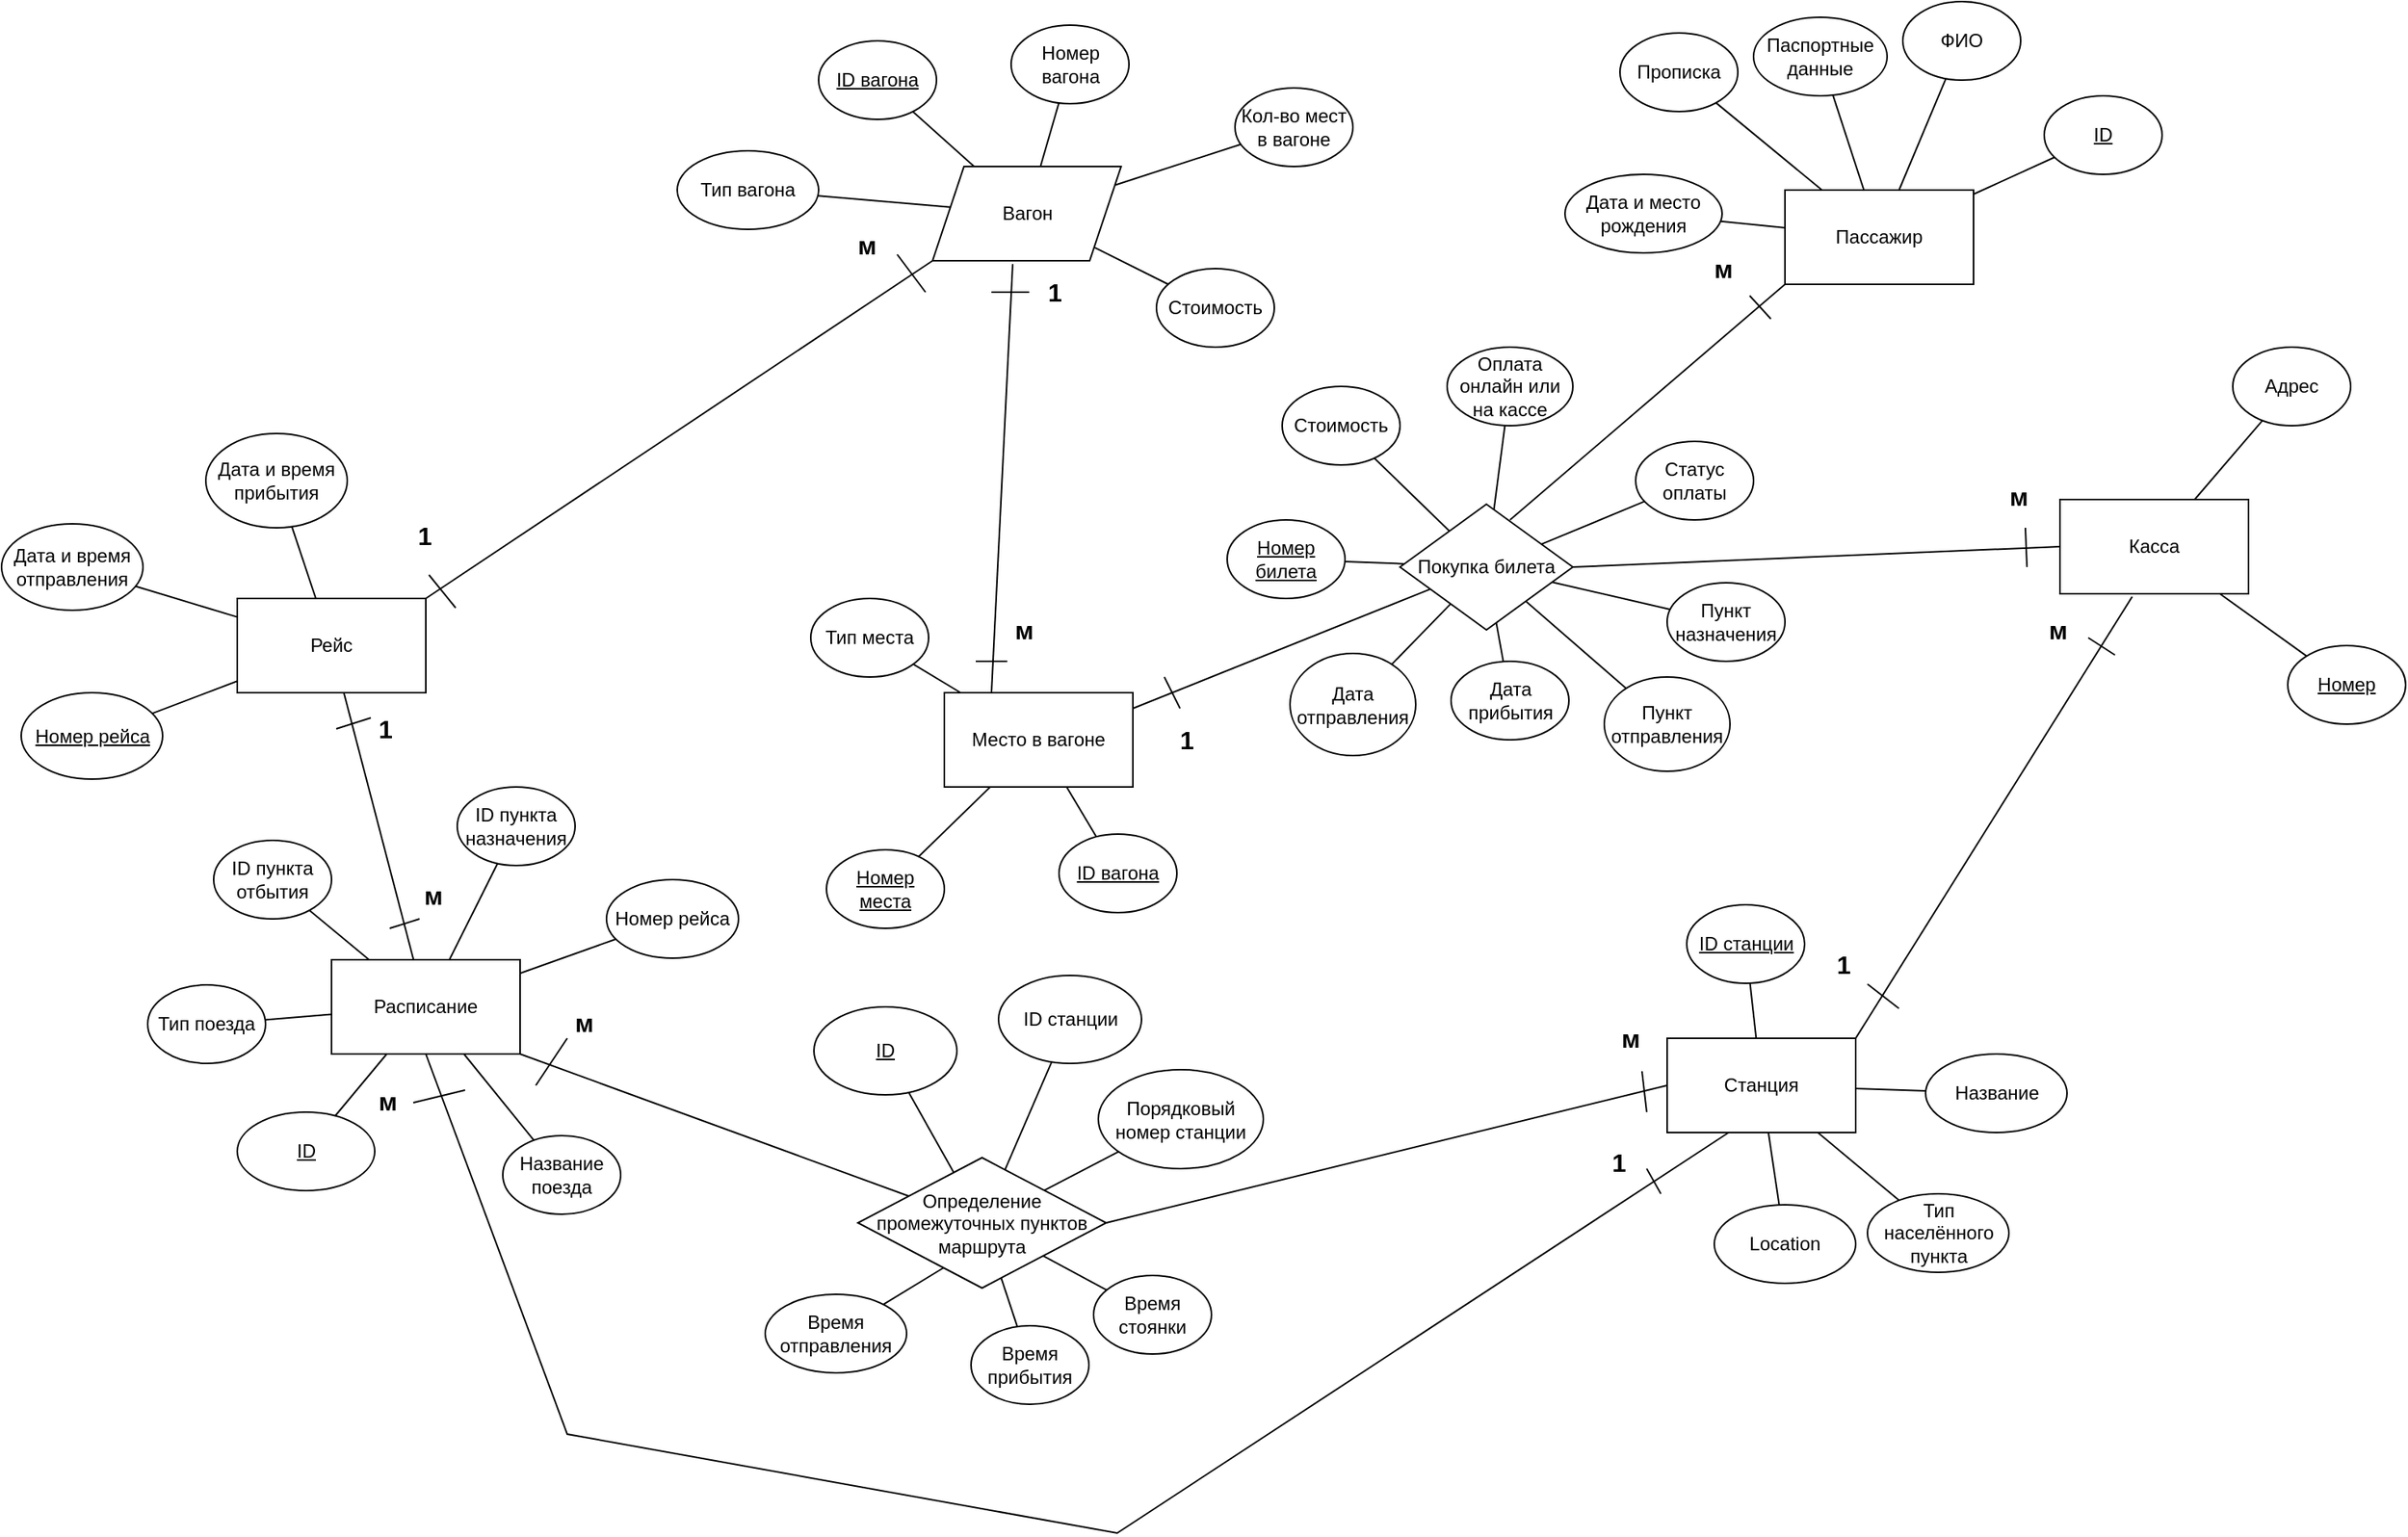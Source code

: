 <mxfile version="21.4.0" type="device">
  <diagram name="Страница 1" id="Vwr98Vu0HtY2hnFeekHT">
    <mxGraphModel dx="2514" dy="832" grid="0" gridSize="10" guides="1" tooltips="1" connect="1" arrows="1" fold="1" page="1" pageScale="1" pageWidth="827" pageHeight="1169" math="0" shadow="0">
      <root>
        <mxCell id="0" />
        <mxCell id="1" parent="0" />
        <mxCell id="Oo-vRYCsz37dR4JI4ilj-3" value="Покупка билета" style="rhombus;whiteSpace=wrap;html=1;" parent="1" vertex="1">
          <mxGeometry x="370" y="440" width="110" height="80" as="geometry" />
        </mxCell>
        <mxCell id="Oo-vRYCsz37dR4JI4ilj-102" style="edgeStyle=none;rounded=0;orthogonalLoop=1;jettySize=auto;html=1;endArrow=none;endFill=0;" parent="1" source="Oo-vRYCsz37dR4JI4ilj-5" target="Oo-vRYCsz37dR4JI4ilj-33" edge="1">
          <mxGeometry relative="1" as="geometry" />
        </mxCell>
        <mxCell id="Oo-vRYCsz37dR4JI4ilj-103" style="edgeStyle=none;shape=connector;rounded=0;orthogonalLoop=1;jettySize=auto;html=1;labelBackgroundColor=default;strokeColor=default;fontFamily=Helvetica;fontSize=11;fontColor=default;endArrow=none;endFill=0;" parent="1" source="Oo-vRYCsz37dR4JI4ilj-5" target="Oo-vRYCsz37dR4JI4ilj-34" edge="1">
          <mxGeometry relative="1" as="geometry" />
        </mxCell>
        <mxCell id="Oo-vRYCsz37dR4JI4ilj-104" style="edgeStyle=none;shape=connector;rounded=0;orthogonalLoop=1;jettySize=auto;html=1;labelBackgroundColor=default;strokeColor=default;fontFamily=Helvetica;fontSize=11;fontColor=default;endArrow=none;endFill=0;" parent="1" source="Oo-vRYCsz37dR4JI4ilj-5" target="Oo-vRYCsz37dR4JI4ilj-35" edge="1">
          <mxGeometry relative="1" as="geometry" />
        </mxCell>
        <mxCell id="Oo-vRYCsz37dR4JI4ilj-105" style="edgeStyle=none;shape=connector;rounded=0;orthogonalLoop=1;jettySize=auto;html=1;labelBackgroundColor=default;strokeColor=default;fontFamily=Helvetica;fontSize=11;fontColor=default;endArrow=none;endFill=0;" parent="1" source="Oo-vRYCsz37dR4JI4ilj-5" target="Oo-vRYCsz37dR4JI4ilj-36" edge="1">
          <mxGeometry relative="1" as="geometry">
            <mxPoint x="570" y="240" as="targetPoint" />
          </mxGeometry>
        </mxCell>
        <mxCell id="Oo-vRYCsz37dR4JI4ilj-5" value="Пассажир" style="rounded=0;whiteSpace=wrap;html=1;" parent="1" vertex="1">
          <mxGeometry x="615" y="240" width="120" height="60" as="geometry" />
        </mxCell>
        <mxCell id="Oo-vRYCsz37dR4JI4ilj-99" style="edgeStyle=none;rounded=0;orthogonalLoop=1;jettySize=auto;html=1;endArrow=none;endFill=0;" parent="1" source="Oo-vRYCsz37dR4JI4ilj-6" target="Oo-vRYCsz37dR4JI4ilj-14" edge="1">
          <mxGeometry relative="1" as="geometry">
            <mxPoint x="915.352" y="538.915" as="targetPoint" />
          </mxGeometry>
        </mxCell>
        <mxCell id="Oo-vRYCsz37dR4JI4ilj-100" style="edgeStyle=none;rounded=0;orthogonalLoop=1;jettySize=auto;html=1;endArrow=none;endFill=0;" parent="1" source="Oo-vRYCsz37dR4JI4ilj-6" target="Oo-vRYCsz37dR4JI4ilj-12" edge="1">
          <mxGeometry relative="1" as="geometry">
            <mxPoint x="923.15" y="406" as="targetPoint" />
          </mxGeometry>
        </mxCell>
        <mxCell id="Oo-vRYCsz37dR4JI4ilj-6" value="Касса" style="rounded=0;whiteSpace=wrap;html=1;" parent="1" vertex="1">
          <mxGeometry x="790" y="437" width="120" height="60" as="geometry" />
        </mxCell>
        <mxCell id="Oo-vRYCsz37dR4JI4ilj-10" value="Оплата онлайн или на кассе" style="ellipse;whiteSpace=wrap;html=1;" parent="1" vertex="1">
          <mxGeometry x="400" y="340" width="80" height="50" as="geometry" />
        </mxCell>
        <mxCell id="Oo-vRYCsz37dR4JI4ilj-12" value="Адрес" style="ellipse;whiteSpace=wrap;html=1;" parent="1" vertex="1">
          <mxGeometry x="900" y="340" width="75" height="50" as="geometry" />
        </mxCell>
        <mxCell id="Oo-vRYCsz37dR4JI4ilj-14" value="Номер" style="ellipse;whiteSpace=wrap;html=1;fontStyle=4" parent="1" vertex="1">
          <mxGeometry x="935" y="530" width="75" height="50" as="geometry" />
        </mxCell>
        <mxCell id="Oo-vRYCsz37dR4JI4ilj-15" value="Стоимость" style="ellipse;whiteSpace=wrap;html=1;" parent="1" vertex="1">
          <mxGeometry x="295" y="365" width="75" height="50" as="geometry" />
        </mxCell>
        <mxCell id="Oo-vRYCsz37dR4JI4ilj-16" value="Статус оплаты" style="ellipse;whiteSpace=wrap;html=1;" parent="1" vertex="1">
          <mxGeometry x="520" y="400" width="75" height="50" as="geometry" />
        </mxCell>
        <mxCell id="Oo-vRYCsz37dR4JI4ilj-20" value="Номер билета" style="ellipse;whiteSpace=wrap;html=1;fontStyle=4" parent="1" vertex="1">
          <mxGeometry x="260" y="450" width="75" height="50" as="geometry" />
        </mxCell>
        <mxCell id="Oo-vRYCsz37dR4JI4ilj-21" value="Дата отправления" style="ellipse;whiteSpace=wrap;html=1;" parent="1" vertex="1">
          <mxGeometry x="300" y="535" width="80" height="65" as="geometry" />
        </mxCell>
        <mxCell id="Oo-vRYCsz37dR4JI4ilj-22" value="Дата прибытия" style="ellipse;whiteSpace=wrap;html=1;" parent="1" vertex="1">
          <mxGeometry x="402.5" y="540" width="75" height="50" as="geometry" />
        </mxCell>
        <mxCell id="Oo-vRYCsz37dR4JI4ilj-23" value="Пункт назначения" style="ellipse;whiteSpace=wrap;html=1;" parent="1" vertex="1">
          <mxGeometry x="540" y="490" width="75" height="50" as="geometry" />
        </mxCell>
        <mxCell id="Oo-vRYCsz37dR4JI4ilj-24" value="" style="endArrow=none;html=1;rounded=0;" parent="1" source="Oo-vRYCsz37dR4JI4ilj-21" target="Oo-vRYCsz37dR4JI4ilj-3" edge="1">
          <mxGeometry width="50" height="50" relative="1" as="geometry">
            <mxPoint x="380" y="560" as="sourcePoint" />
            <mxPoint x="430" y="510" as="targetPoint" />
          </mxGeometry>
        </mxCell>
        <mxCell id="Oo-vRYCsz37dR4JI4ilj-25" value="" style="endArrow=none;html=1;rounded=0;" parent="1" source="Oo-vRYCsz37dR4JI4ilj-23" target="Oo-vRYCsz37dR4JI4ilj-3" edge="1">
          <mxGeometry width="50" height="50" relative="1" as="geometry">
            <mxPoint x="380" y="560" as="sourcePoint" />
            <mxPoint x="470" y="490" as="targetPoint" />
          </mxGeometry>
        </mxCell>
        <mxCell id="Oo-vRYCsz37dR4JI4ilj-26" value="" style="endArrow=none;html=1;rounded=0;" parent="1" source="Oo-vRYCsz37dR4JI4ilj-22" target="Oo-vRYCsz37dR4JI4ilj-3" edge="1">
          <mxGeometry width="50" height="50" relative="1" as="geometry">
            <mxPoint x="380" y="560" as="sourcePoint" />
            <mxPoint x="430" y="530" as="targetPoint" />
          </mxGeometry>
        </mxCell>
        <mxCell id="Oo-vRYCsz37dR4JI4ilj-27" value="" style="endArrow=none;html=1;rounded=0;" parent="1" source="Oo-vRYCsz37dR4JI4ilj-15" target="Oo-vRYCsz37dR4JI4ilj-3" edge="1">
          <mxGeometry width="50" height="50" relative="1" as="geometry">
            <mxPoint x="380" y="560" as="sourcePoint" />
            <mxPoint x="430" y="510" as="targetPoint" />
          </mxGeometry>
        </mxCell>
        <mxCell id="Oo-vRYCsz37dR4JI4ilj-30" value="" style="endArrow=none;html=1;rounded=0;" parent="1" source="Oo-vRYCsz37dR4JI4ilj-3" target="Oo-vRYCsz37dR4JI4ilj-20" edge="1">
          <mxGeometry width="50" height="50" relative="1" as="geometry">
            <mxPoint x="370" y="480" as="sourcePoint" />
            <mxPoint x="430" y="510" as="targetPoint" />
          </mxGeometry>
        </mxCell>
        <mxCell id="Oo-vRYCsz37dR4JI4ilj-31" value="" style="endArrow=none;html=1;rounded=0;" parent="1" source="Oo-vRYCsz37dR4JI4ilj-3" target="Oo-vRYCsz37dR4JI4ilj-10" edge="1">
          <mxGeometry width="50" height="50" relative="1" as="geometry">
            <mxPoint x="380" y="560" as="sourcePoint" />
            <mxPoint x="430" y="510" as="targetPoint" />
          </mxGeometry>
        </mxCell>
        <mxCell id="Oo-vRYCsz37dR4JI4ilj-32" value="" style="endArrow=none;html=1;rounded=0;" parent="1" source="Oo-vRYCsz37dR4JI4ilj-3" target="Oo-vRYCsz37dR4JI4ilj-16" edge="1">
          <mxGeometry width="50" height="50" relative="1" as="geometry">
            <mxPoint x="380" y="560" as="sourcePoint" />
            <mxPoint x="430" y="510" as="targetPoint" />
          </mxGeometry>
        </mxCell>
        <mxCell id="Oo-vRYCsz37dR4JI4ilj-33" value="&lt;span&gt;ФИО&lt;/span&gt;" style="ellipse;whiteSpace=wrap;html=1;fontStyle=0" parent="1" vertex="1">
          <mxGeometry x="690" y="120" width="75" height="50" as="geometry" />
        </mxCell>
        <mxCell id="Oo-vRYCsz37dR4JI4ilj-34" value="Паспортные данные" style="ellipse;whiteSpace=wrap;html=1;fontStyle=0" parent="1" vertex="1">
          <mxGeometry x="595" y="130" width="85" height="50" as="geometry" />
        </mxCell>
        <mxCell id="Oo-vRYCsz37dR4JI4ilj-35" value="Прописка" style="ellipse;whiteSpace=wrap;html=1;" parent="1" vertex="1">
          <mxGeometry x="510" y="140" width="75" height="50" as="geometry" />
        </mxCell>
        <mxCell id="Oo-vRYCsz37dR4JI4ilj-36" value="Дата и место рождения" style="ellipse;whiteSpace=wrap;html=1;" parent="1" vertex="1">
          <mxGeometry x="475" y="230" width="100" height="50" as="geometry" />
        </mxCell>
        <mxCell id="Oo-vRYCsz37dR4JI4ilj-37" value="Место в вагоне" style="rounded=0;whiteSpace=wrap;html=1;" parent="1" vertex="1">
          <mxGeometry x="80" y="560" width="120" height="60" as="geometry" />
        </mxCell>
        <mxCell id="Oo-vRYCsz37dR4JI4ilj-134" style="edgeStyle=none;shape=connector;rounded=0;orthogonalLoop=1;jettySize=auto;html=1;labelBackgroundColor=default;strokeColor=default;fontFamily=Helvetica;fontSize=11;fontColor=default;endArrow=none;endFill=0;" parent="1" source="Oo-vRYCsz37dR4JI4ilj-38" target="Oo-vRYCsz37dR4JI4ilj-37" edge="1">
          <mxGeometry relative="1" as="geometry" />
        </mxCell>
        <mxCell id="Oo-vRYCsz37dR4JI4ilj-38" value="Тип места" style="ellipse;whiteSpace=wrap;html=1;" parent="1" vertex="1">
          <mxGeometry x="-5" y="500" width="75" height="50" as="geometry" />
        </mxCell>
        <mxCell id="Oo-vRYCsz37dR4JI4ilj-135" value="" style="edgeStyle=none;shape=connector;rounded=0;orthogonalLoop=1;jettySize=auto;html=1;labelBackgroundColor=default;strokeColor=default;fontFamily=Helvetica;fontSize=11;fontColor=default;endArrow=none;endFill=0;" parent="1" source="Oo-vRYCsz37dR4JI4ilj-39" target="Oo-vRYCsz37dR4JI4ilj-43" edge="1">
          <mxGeometry relative="1" as="geometry">
            <mxPoint x="173" y="281" as="targetPoint" />
          </mxGeometry>
        </mxCell>
        <mxCell id="Oo-vRYCsz37dR4JI4ilj-39" value="Стоимость" style="ellipse;whiteSpace=wrap;html=1;" parent="1" vertex="1">
          <mxGeometry x="215" y="290" width="75" height="50" as="geometry" />
        </mxCell>
        <mxCell id="Oo-vRYCsz37dR4JI4ilj-128" value="" style="edgeStyle=none;shape=connector;rounded=0;orthogonalLoop=1;jettySize=auto;html=1;labelBackgroundColor=default;strokeColor=default;fontFamily=Helvetica;fontSize=11;fontColor=default;endArrow=none;endFill=0;" parent="1" source="Oo-vRYCsz37dR4JI4ilj-40" target="Oo-vRYCsz37dR4JI4ilj-37" edge="1">
          <mxGeometry relative="1" as="geometry" />
        </mxCell>
        <mxCell id="Oo-vRYCsz37dR4JI4ilj-40" value="ID вагона" style="ellipse;whiteSpace=wrap;html=1;fontStyle=4" parent="1" vertex="1">
          <mxGeometry x="153" y="650" width="75" height="50" as="geometry" />
        </mxCell>
        <mxCell id="Oo-vRYCsz37dR4JI4ilj-131" style="edgeStyle=none;shape=connector;rounded=0;orthogonalLoop=1;jettySize=auto;html=1;labelBackgroundColor=default;strokeColor=default;fontFamily=Helvetica;fontSize=11;fontColor=default;endArrow=none;endFill=0;" parent="1" source="Oo-vRYCsz37dR4JI4ilj-41" target="Oo-vRYCsz37dR4JI4ilj-37" edge="1">
          <mxGeometry relative="1" as="geometry">
            <mxPoint x="120" y="620" as="targetPoint" />
          </mxGeometry>
        </mxCell>
        <mxCell id="Oo-vRYCsz37dR4JI4ilj-41" value="Номер места" style="ellipse;whiteSpace=wrap;html=1;fontStyle=4" parent="1" vertex="1">
          <mxGeometry x="5" y="660" width="75" height="50" as="geometry" />
        </mxCell>
        <mxCell id="Oo-vRYCsz37dR4JI4ilj-107" style="edgeStyle=none;shape=connector;rounded=0;orthogonalLoop=1;jettySize=auto;html=1;labelBackgroundColor=default;strokeColor=default;fontFamily=Helvetica;fontSize=11;fontColor=default;endArrow=none;endFill=0;" parent="1" source="Oo-vRYCsz37dR4JI4ilj-43" target="Oo-vRYCsz37dR4JI4ilj-45" edge="1">
          <mxGeometry relative="1" as="geometry" />
        </mxCell>
        <mxCell id="Oo-vRYCsz37dR4JI4ilj-108" style="edgeStyle=none;shape=connector;rounded=0;orthogonalLoop=1;jettySize=auto;html=1;labelBackgroundColor=default;strokeColor=default;fontFamily=Helvetica;fontSize=11;fontColor=default;endArrow=none;endFill=0;" parent="1" source="Oo-vRYCsz37dR4JI4ilj-43" target="Oo-vRYCsz37dR4JI4ilj-47" edge="1">
          <mxGeometry relative="1" as="geometry" />
        </mxCell>
        <mxCell id="wAh_eYXM6k_dQsbpEEel-14" style="edgeStyle=none;shape=connector;rounded=0;orthogonalLoop=1;jettySize=auto;html=1;exitX=0;exitY=1;exitDx=0;exitDy=0;labelBackgroundColor=default;strokeColor=default;fontFamily=Helvetica;fontSize=11;fontColor=default;endArrow=none;endFill=0;entryX=1;entryY=0;entryDx=0;entryDy=0;" parent="1" source="Oo-vRYCsz37dR4JI4ilj-43" target="Oo-vRYCsz37dR4JI4ilj-48" edge="1">
          <mxGeometry relative="1" as="geometry">
            <mxPoint x="-336" y="767" as="targetPoint" />
          </mxGeometry>
        </mxCell>
        <mxCell id="Oo-vRYCsz37dR4JI4ilj-43" value="Вагон" style="shape=parallelogram;perimeter=parallelogramPerimeter;whiteSpace=wrap;html=1;fixedSize=1;rounded=0;fontStyle=0;" parent="1" vertex="1">
          <mxGeometry x="72.5" y="225" width="120" height="60" as="geometry" />
        </mxCell>
        <mxCell id="Oo-vRYCsz37dR4JI4ilj-45" value="Номер вагона" style="ellipse;whiteSpace=wrap;html=1;" parent="1" vertex="1">
          <mxGeometry x="122.5" y="135" width="75" height="50" as="geometry" />
        </mxCell>
        <mxCell id="Oo-vRYCsz37dR4JI4ilj-47" value="ID вагона" style="ellipse;whiteSpace=wrap;html=1;fontStyle=4" parent="1" vertex="1">
          <mxGeometry y="145" width="75" height="50" as="geometry" />
        </mxCell>
        <mxCell id="Oo-vRYCsz37dR4JI4ilj-111" style="edgeStyle=none;shape=connector;rounded=0;orthogonalLoop=1;jettySize=auto;html=1;labelBackgroundColor=default;strokeColor=default;fontFamily=Helvetica;fontSize=11;fontColor=default;endArrow=none;endFill=0;" parent="1" source="Oo-vRYCsz37dR4JI4ilj-48" target="Oo-vRYCsz37dR4JI4ilj-56" edge="1">
          <mxGeometry relative="1" as="geometry" />
        </mxCell>
        <mxCell id="Oo-vRYCsz37dR4JI4ilj-112" style="edgeStyle=none;shape=connector;rounded=0;orthogonalLoop=1;jettySize=auto;html=1;labelBackgroundColor=default;strokeColor=default;fontFamily=Helvetica;fontSize=11;fontColor=default;endArrow=none;endFill=0;" parent="1" source="Oo-vRYCsz37dR4JI4ilj-48" target="Oo-vRYCsz37dR4JI4ilj-55" edge="1">
          <mxGeometry relative="1" as="geometry">
            <mxPoint x="-430" y="480" as="targetPoint" />
          </mxGeometry>
        </mxCell>
        <mxCell id="Oo-vRYCsz37dR4JI4ilj-48" value="Рейс" style="rounded=0;whiteSpace=wrap;html=1;" parent="1" vertex="1">
          <mxGeometry x="-370" y="500" width="120" height="60" as="geometry" />
        </mxCell>
        <mxCell id="Oo-vRYCsz37dR4JI4ilj-49" value="Тип вагона" style="ellipse;whiteSpace=wrap;html=1;rounded=0;" parent="1" vertex="1">
          <mxGeometry x="-90" y="215" width="90" height="50" as="geometry" />
        </mxCell>
        <mxCell id="wAh_eYXM6k_dQsbpEEel-10" style="edgeStyle=none;shape=connector;rounded=0;orthogonalLoop=1;jettySize=auto;html=1;labelBackgroundColor=default;strokeColor=default;fontFamily=Helvetica;fontSize=11;fontColor=default;endArrow=none;endFill=0;" parent="1" source="Oo-vRYCsz37dR4JI4ilj-51" target="Oo-vRYCsz37dR4JI4ilj-43" edge="1">
          <mxGeometry relative="1" as="geometry">
            <mxPoint x="182" y="241" as="targetPoint" />
          </mxGeometry>
        </mxCell>
        <mxCell id="Oo-vRYCsz37dR4JI4ilj-51" value="Кол-во мест в вагоне" style="ellipse;whiteSpace=wrap;html=1;" parent="1" vertex="1">
          <mxGeometry x="265" y="175" width="75" height="50" as="geometry" />
        </mxCell>
        <mxCell id="Oo-vRYCsz37dR4JI4ilj-55" value="Дата и время отправления" style="ellipse;whiteSpace=wrap;html=1;" parent="1" vertex="1">
          <mxGeometry x="-520" y="452.5" width="90" height="55" as="geometry" />
        </mxCell>
        <mxCell id="Oo-vRYCsz37dR4JI4ilj-56" value="Дата и время прибытия" style="ellipse;whiteSpace=wrap;html=1;" parent="1" vertex="1">
          <mxGeometry x="-390" y="395" width="90" height="60" as="geometry" />
        </mxCell>
        <mxCell id="Oo-vRYCsz37dR4JI4ilj-117" style="edgeStyle=none;shape=connector;rounded=0;orthogonalLoop=1;jettySize=auto;html=1;labelBackgroundColor=default;strokeColor=default;fontFamily=Helvetica;fontSize=11;fontColor=default;endArrow=none;endFill=0;" parent="1" source="Oo-vRYCsz37dR4JI4ilj-59" target="Oo-vRYCsz37dR4JI4ilj-63" edge="1">
          <mxGeometry relative="1" as="geometry" />
        </mxCell>
        <mxCell id="Oo-vRYCsz37dR4JI4ilj-59" value="Расписание" style="rounded=0;whiteSpace=wrap;html=1;" parent="1" vertex="1">
          <mxGeometry x="-310" y="730" width="120" height="60" as="geometry" />
        </mxCell>
        <mxCell id="Oo-vRYCsz37dR4JI4ilj-116" style="edgeStyle=none;shape=connector;rounded=0;orthogonalLoop=1;jettySize=auto;html=1;labelBackgroundColor=default;strokeColor=default;fontFamily=Helvetica;fontSize=11;fontColor=default;endArrow=none;endFill=0;" parent="1" source="Oo-vRYCsz37dR4JI4ilj-60" target="Oo-vRYCsz37dR4JI4ilj-59" edge="1">
          <mxGeometry relative="1" as="geometry" />
        </mxCell>
        <mxCell id="Oo-vRYCsz37dR4JI4ilj-60" value="Название поезда" style="ellipse;whiteSpace=wrap;html=1;" parent="1" vertex="1">
          <mxGeometry x="-201" y="842" width="75" height="50" as="geometry" />
        </mxCell>
        <mxCell id="Oo-vRYCsz37dR4JI4ilj-115" style="edgeStyle=none;shape=connector;rounded=0;orthogonalLoop=1;jettySize=auto;html=1;labelBackgroundColor=default;strokeColor=default;fontFamily=Helvetica;fontSize=11;fontColor=default;endArrow=none;endFill=0;" parent="1" source="Oo-vRYCsz37dR4JI4ilj-61" target="Oo-vRYCsz37dR4JI4ilj-59" edge="1">
          <mxGeometry relative="1" as="geometry" />
        </mxCell>
        <mxCell id="Oo-vRYCsz37dR4JI4ilj-61" value="ID" style="ellipse;whiteSpace=wrap;html=1;fontStyle=4" parent="1" vertex="1">
          <mxGeometry x="-370" y="827" width="87.5" height="50" as="geometry" />
        </mxCell>
        <mxCell id="Oo-vRYCsz37dR4JI4ilj-114" style="edgeStyle=none;shape=connector;rounded=0;orthogonalLoop=1;jettySize=auto;html=1;labelBackgroundColor=default;strokeColor=default;fontFamily=Helvetica;fontSize=11;fontColor=default;endArrow=none;endFill=0;" parent="1" source="Oo-vRYCsz37dR4JI4ilj-62" target="Oo-vRYCsz37dR4JI4ilj-59" edge="1">
          <mxGeometry relative="1" as="geometry" />
        </mxCell>
        <mxCell id="Oo-vRYCsz37dR4JI4ilj-62" value="Тип поезда" style="ellipse;whiteSpace=wrap;html=1;" parent="1" vertex="1">
          <mxGeometry x="-427" y="746" width="75" height="50" as="geometry" />
        </mxCell>
        <mxCell id="Oo-vRYCsz37dR4JI4ilj-63" value="ID пункта назначения" style="ellipse;whiteSpace=wrap;html=1;" parent="1" vertex="1">
          <mxGeometry x="-230" y="620" width="75" height="50" as="geometry" />
        </mxCell>
        <mxCell id="Oo-vRYCsz37dR4JI4ilj-113" style="edgeStyle=none;shape=connector;rounded=0;orthogonalLoop=1;jettySize=auto;html=1;labelBackgroundColor=default;strokeColor=default;fontFamily=Helvetica;fontSize=11;fontColor=default;endArrow=none;endFill=0;" parent="1" source="Oo-vRYCsz37dR4JI4ilj-64" target="Oo-vRYCsz37dR4JI4ilj-59" edge="1">
          <mxGeometry relative="1" as="geometry" />
        </mxCell>
        <mxCell id="Oo-vRYCsz37dR4JI4ilj-64" value="ID пункта отбытия" style="ellipse;whiteSpace=wrap;html=1;" parent="1" vertex="1">
          <mxGeometry x="-385" y="654" width="75" height="50" as="geometry" />
        </mxCell>
        <mxCell id="Oo-vRYCsz37dR4JI4ilj-65" value="Пункт отправления" style="ellipse;whiteSpace=wrap;html=1;" parent="1" vertex="1">
          <mxGeometry x="500" y="550" width="80" height="60" as="geometry" />
        </mxCell>
        <mxCell id="Oo-vRYCsz37dR4JI4ilj-66" value="" style="endArrow=none;html=1;rounded=0;" parent="1" source="Oo-vRYCsz37dR4JI4ilj-65" target="Oo-vRYCsz37dR4JI4ilj-3" edge="1">
          <mxGeometry width="50" height="50" relative="1" as="geometry">
            <mxPoint x="160" y="550" as="sourcePoint" />
            <mxPoint x="210" y="500" as="targetPoint" />
          </mxGeometry>
        </mxCell>
        <mxCell id="Oo-vRYCsz37dR4JI4ilj-67" value="" style="endArrow=none;html=1;rounded=0;entryX=1;entryY=0.5;entryDx=0;entryDy=0;exitX=0;exitY=0.5;exitDx=0;exitDy=0;" parent="1" source="Oo-vRYCsz37dR4JI4ilj-6" target="Oo-vRYCsz37dR4JI4ilj-3" edge="1">
          <mxGeometry width="50" height="50" relative="1" as="geometry">
            <mxPoint x="160" y="550" as="sourcePoint" />
            <mxPoint x="210" y="500" as="targetPoint" />
          </mxGeometry>
        </mxCell>
        <mxCell id="Oo-vRYCsz37dR4JI4ilj-68" value="" style="endArrow=none;html=1;rounded=0;entryX=0;entryY=1;entryDx=0;entryDy=0;" parent="1" target="Oo-vRYCsz37dR4JI4ilj-5" edge="1">
          <mxGeometry width="50" height="50" relative="1" as="geometry">
            <mxPoint x="440" y="450" as="sourcePoint" />
            <mxPoint x="210" y="500" as="targetPoint" />
          </mxGeometry>
        </mxCell>
        <mxCell id="Oo-vRYCsz37dR4JI4ilj-69" value="" style="endArrow=none;html=1;rounded=0;entryX=0.178;entryY=0.674;entryDx=0;entryDy=0;entryPerimeter=0;exitX=1;exitY=0.167;exitDx=0;exitDy=0;exitPerimeter=0;" parent="1" source="Oo-vRYCsz37dR4JI4ilj-37" target="Oo-vRYCsz37dR4JI4ilj-3" edge="1">
          <mxGeometry width="50" height="50" relative="1" as="geometry">
            <mxPoint x="160" y="550" as="sourcePoint" />
            <mxPoint x="210" y="500" as="targetPoint" />
          </mxGeometry>
        </mxCell>
        <mxCell id="Oo-vRYCsz37dR4JI4ilj-70" value="" style="endArrow=none;html=1;rounded=0;entryX=0.425;entryY=1.036;entryDx=0;entryDy=0;exitX=0.25;exitY=0;exitDx=0;exitDy=0;entryPerimeter=0;" parent="1" source="Oo-vRYCsz37dR4JI4ilj-37" target="Oo-vRYCsz37dR4JI4ilj-43" edge="1">
          <mxGeometry width="50" height="50" relative="1" as="geometry">
            <mxPoint x="160" y="550" as="sourcePoint" />
            <mxPoint x="210" y="500" as="targetPoint" />
          </mxGeometry>
        </mxCell>
        <mxCell id="Oo-vRYCsz37dR4JI4ilj-71" value="" style="endArrow=none;html=1;rounded=0;" parent="1" source="Oo-vRYCsz37dR4JI4ilj-49" target="Oo-vRYCsz37dR4JI4ilj-43" edge="1">
          <mxGeometry width="50" height="50" relative="1" as="geometry">
            <mxPoint x="180" y="555" as="sourcePoint" />
            <mxPoint x="230" y="505" as="targetPoint" />
          </mxGeometry>
        </mxCell>
        <mxCell id="Oo-vRYCsz37dR4JI4ilj-75" value="" style="endArrow=none;html=1;rounded=0;" parent="1" source="Oo-vRYCsz37dR4JI4ilj-59" target="Oo-vRYCsz37dR4JI4ilj-48" edge="1">
          <mxGeometry width="50" height="50" relative="1" as="geometry">
            <mxPoint x="160" y="550" as="sourcePoint" />
            <mxPoint x="210" y="500" as="targetPoint" />
          </mxGeometry>
        </mxCell>
        <mxCell id="Oo-vRYCsz37dR4JI4ilj-122" value="" style="edgeStyle=none;shape=connector;rounded=0;orthogonalLoop=1;jettySize=auto;html=1;labelBackgroundColor=default;strokeColor=default;fontFamily=Helvetica;fontSize=11;fontColor=default;endArrow=none;endFill=0;" parent="1" source="Oo-vRYCsz37dR4JI4ilj-76" edge="1">
          <mxGeometry relative="1" as="geometry">
            <mxPoint x="114.0" y="926" as="targetPoint" />
          </mxGeometry>
        </mxCell>
        <mxCell id="Oo-vRYCsz37dR4JI4ilj-76" value="Время прибытия" style="ellipse;whiteSpace=wrap;html=1;" parent="1" vertex="1">
          <mxGeometry x="97" y="963" width="75" height="50" as="geometry" />
        </mxCell>
        <mxCell id="Oo-vRYCsz37dR4JI4ilj-123" value="" style="edgeStyle=none;shape=connector;rounded=0;orthogonalLoop=1;jettySize=auto;html=1;labelBackgroundColor=default;strokeColor=default;fontFamily=Helvetica;fontSize=11;fontColor=default;endArrow=none;endFill=0;" parent="1" source="Oo-vRYCsz37dR4JI4ilj-78" edge="1">
          <mxGeometry relative="1" as="geometry">
            <mxPoint x="79.688" y="926" as="targetPoint" />
          </mxGeometry>
        </mxCell>
        <mxCell id="Oo-vRYCsz37dR4JI4ilj-78" value="Время отправления" style="ellipse;whiteSpace=wrap;html=1;" parent="1" vertex="1">
          <mxGeometry x="-34" y="943" width="90" height="50" as="geometry" />
        </mxCell>
        <mxCell id="Oo-vRYCsz37dR4JI4ilj-79" value="ID станции" style="ellipse;whiteSpace=wrap;html=1;fontStyle=0" parent="1" vertex="1">
          <mxGeometry x="114.5" y="740" width="91" height="56" as="geometry" />
        </mxCell>
        <mxCell id="Oo-vRYCsz37dR4JI4ilj-118" style="edgeStyle=none;shape=connector;rounded=0;orthogonalLoop=1;jettySize=auto;html=1;labelBackgroundColor=default;strokeColor=default;fontFamily=Helvetica;fontSize=11;fontColor=default;endArrow=none;endFill=0;" parent="1" source="wAh_eYXM6k_dQsbpEEel-4" target="Oo-vRYCsz37dR4JI4ilj-79" edge="1">
          <mxGeometry relative="1" as="geometry">
            <mxPoint x="105" y="866" as="sourcePoint" />
          </mxGeometry>
        </mxCell>
        <mxCell id="Oo-vRYCsz37dR4JI4ilj-120" style="edgeStyle=none;shape=connector;rounded=0;orthogonalLoop=1;jettySize=auto;html=1;labelBackgroundColor=default;strokeColor=default;fontFamily=Helvetica;fontSize=11;fontColor=default;endArrow=none;endFill=0;" parent="1" source="wAh_eYXM6k_dQsbpEEel-4" target="Oo-vRYCsz37dR4JI4ilj-81" edge="1">
          <mxGeometry relative="1" as="geometry">
            <mxPoint x="165" y="926" as="sourcePoint" />
          </mxGeometry>
        </mxCell>
        <mxCell id="Oo-vRYCsz37dR4JI4ilj-81" value="Время стоянки" style="ellipse;whiteSpace=wrap;html=1;" parent="1" vertex="1">
          <mxGeometry x="175" y="931" width="75" height="50" as="geometry" />
        </mxCell>
        <mxCell id="Oo-vRYCsz37dR4JI4ilj-83" value="" style="endArrow=none;html=1;rounded=0;entryX=1;entryY=1;entryDx=0;entryDy=0;" parent="1" source="wAh_eYXM6k_dQsbpEEel-4" target="Oo-vRYCsz37dR4JI4ilj-59" edge="1">
          <mxGeometry width="50" height="50" relative="1" as="geometry">
            <mxPoint x="25" y="895" as="sourcePoint" />
            <mxPoint x="210" y="740" as="targetPoint" />
          </mxGeometry>
        </mxCell>
        <mxCell id="Oo-vRYCsz37dR4JI4ilj-124" value="" style="edgeStyle=none;shape=connector;rounded=0;orthogonalLoop=1;jettySize=auto;html=1;labelBackgroundColor=default;strokeColor=default;fontFamily=Helvetica;fontSize=11;fontColor=default;endArrow=none;endFill=0;" parent="1" source="Oo-vRYCsz37dR4JI4ilj-84" target="Oo-vRYCsz37dR4JI4ilj-87" edge="1">
          <mxGeometry relative="1" as="geometry" />
        </mxCell>
        <mxCell id="wAh_eYXM6k_dQsbpEEel-17" style="edgeStyle=none;shape=connector;rounded=0;orthogonalLoop=1;jettySize=auto;html=1;exitX=0.328;exitY=0.998;exitDx=0;exitDy=0;labelBackgroundColor=default;strokeColor=default;fontFamily=Helvetica;fontSize=11;fontColor=default;endArrow=none;endFill=0;entryX=0.5;entryY=1;entryDx=0;entryDy=0;exitPerimeter=0;" parent="1" source="Oo-vRYCsz37dR4JI4ilj-84" target="Oo-vRYCsz37dR4JI4ilj-59" edge="1">
          <mxGeometry relative="1" as="geometry">
            <mxPoint x="-362" y="933" as="targetPoint" />
            <Array as="points">
              <mxPoint x="190" y="1095" />
              <mxPoint x="-160" y="1032" />
            </Array>
          </mxGeometry>
        </mxCell>
        <mxCell id="Oo-vRYCsz37dR4JI4ilj-84" value="Станция" style="rounded=0;whiteSpace=wrap;html=1;" parent="1" vertex="1">
          <mxGeometry x="540" y="780" width="120" height="60" as="geometry" />
        </mxCell>
        <mxCell id="Oo-vRYCsz37dR4JI4ilj-85" value="" style="endArrow=none;html=1;rounded=0;entryX=0;entryY=0.5;entryDx=0;entryDy=0;exitX=1;exitY=0.5;exitDx=0;exitDy=0;" parent="1" source="wAh_eYXM6k_dQsbpEEel-4" target="Oo-vRYCsz37dR4JI4ilj-84" edge="1">
          <mxGeometry width="50" height="50" relative="1" as="geometry">
            <mxPoint x="145" y="925" as="sourcePoint" />
            <mxPoint x="210" y="620" as="targetPoint" />
          </mxGeometry>
        </mxCell>
        <mxCell id="Oo-vRYCsz37dR4JI4ilj-86" value="" style="endArrow=none;html=1;rounded=0;entryX=0.383;entryY=1.031;entryDx=0;entryDy=0;entryPerimeter=0;exitX=1;exitY=0;exitDx=0;exitDy=0;" parent="1" source="Oo-vRYCsz37dR4JI4ilj-84" target="Oo-vRYCsz37dR4JI4ilj-6" edge="1">
          <mxGeometry width="50" height="50" relative="1" as="geometry">
            <mxPoint x="160" y="670" as="sourcePoint" />
            <mxPoint x="210" y="620" as="targetPoint" />
          </mxGeometry>
        </mxCell>
        <mxCell id="Oo-vRYCsz37dR4JI4ilj-87" value="ID станции" style="ellipse;whiteSpace=wrap;html=1;fontStyle=4" parent="1" vertex="1">
          <mxGeometry x="552.5" y="695" width="75" height="50" as="geometry" />
        </mxCell>
        <mxCell id="Oo-vRYCsz37dR4JI4ilj-139" value="" style="endArrow=none;html=1;rounded=0;labelBackgroundColor=default;strokeColor=default;fontFamily=Helvetica;fontSize=11;fontColor=default;shape=connector;exitX=1.102;exitY=0.908;exitDx=0;exitDy=0;exitPerimeter=0;" parent="1" source="Oo-vRYCsz37dR4JI4ilj-141" edge="1">
          <mxGeometry width="50" height="50" relative="1" as="geometry">
            <mxPoint x="593" y="305" as="sourcePoint" />
            <mxPoint x="606" y="322" as="targetPoint" />
          </mxGeometry>
        </mxCell>
        <mxCell id="Oo-vRYCsz37dR4JI4ilj-143" value="" style="endArrow=none;html=1;rounded=0;labelBackgroundColor=default;strokeColor=default;fontFamily=Helvetica;fontSize=11;fontColor=default;shape=connector;" parent="1" target="Oo-vRYCsz37dR4JI4ilj-141" edge="1">
          <mxGeometry width="50" height="50" relative="1" as="geometry">
            <mxPoint x="590" y="300" as="sourcePoint" />
            <mxPoint x="610" y="320" as="targetPoint" />
          </mxGeometry>
        </mxCell>
        <mxCell id="Oo-vRYCsz37dR4JI4ilj-141" value="&lt;h1 style=&quot;font-size: 16px;&quot;&gt;м&lt;/h1&gt;" style="text;html=1;strokeColor=none;fillColor=none;spacing=5;spacingTop=-20;whiteSpace=wrap;overflow=hidden;rounded=0;fontSize=11;fontFamily=Helvetica;fontColor=default;" parent="1" vertex="1">
          <mxGeometry x="565" y="280" width="25" height="30" as="geometry" />
        </mxCell>
        <mxCell id="Oo-vRYCsz37dR4JI4ilj-144" value="" style="endArrow=none;html=1;rounded=0;labelBackgroundColor=default;strokeColor=default;fontFamily=Helvetica;fontSize=11;fontColor=default;shape=connector;" parent="1" edge="1">
          <mxGeometry width="50" height="50" relative="1" as="geometry">
            <mxPoint x="768" y="455" as="sourcePoint" />
            <mxPoint x="769" y="480" as="targetPoint" />
          </mxGeometry>
        </mxCell>
        <mxCell id="Oo-vRYCsz37dR4JI4ilj-145" value="&lt;h1 style=&quot;font-size: 16px;&quot;&gt;м&lt;/h1&gt;" style="text;html=1;strokeColor=none;fillColor=none;spacing=5;spacingTop=-20;whiteSpace=wrap;overflow=hidden;rounded=0;fontSize=11;fontFamily=Helvetica;fontColor=default;" parent="1" vertex="1">
          <mxGeometry x="753" y="425" width="25" height="30" as="geometry" />
        </mxCell>
        <mxCell id="Oo-vRYCsz37dR4JI4ilj-146" value="" style="endArrow=none;html=1;rounded=0;labelBackgroundColor=default;strokeColor=default;fontFamily=Helvetica;fontSize=11;fontColor=default;shape=connector;" parent="1" edge="1">
          <mxGeometry width="50" height="50" relative="1" as="geometry">
            <mxPoint x="825" y="536" as="sourcePoint" />
            <mxPoint x="808" y="525" as="targetPoint" />
          </mxGeometry>
        </mxCell>
        <mxCell id="Oo-vRYCsz37dR4JI4ilj-147" value="" style="endArrow=none;html=1;rounded=0;labelBackgroundColor=default;strokeColor=default;fontFamily=Helvetica;fontSize=11;fontColor=default;shape=connector;entryX=1;entryY=0.75;entryDx=0;entryDy=0;" parent="1" target="Oo-vRYCsz37dR4JI4ilj-164" edge="1">
          <mxGeometry width="50" height="50" relative="1" as="geometry">
            <mxPoint x="687.5" y="761" as="sourcePoint" />
            <mxPoint x="662.5" y="745" as="targetPoint" />
          </mxGeometry>
        </mxCell>
        <mxCell id="Oo-vRYCsz37dR4JI4ilj-150" value="" style="endArrow=none;html=1;rounded=0;labelBackgroundColor=default;strokeColor=default;fontFamily=Helvetica;fontSize=11;fontColor=default;shape=connector;" parent="1" edge="1">
          <mxGeometry width="50" height="50" relative="1" as="geometry">
            <mxPoint x="-160" y="780" as="sourcePoint" />
            <mxPoint x="-180" y="810" as="targetPoint" />
          </mxGeometry>
        </mxCell>
        <mxCell id="Oo-vRYCsz37dR4JI4ilj-151" value="" style="endArrow=none;html=1;rounded=0;labelBackgroundColor=default;strokeColor=default;fontFamily=Helvetica;fontSize=11;fontColor=default;shape=connector;" parent="1" edge="1">
          <mxGeometry width="50" height="50" relative="1" as="geometry">
            <mxPoint x="-254" y="704" as="sourcePoint" />
            <mxPoint x="-273" y="710" as="targetPoint" />
          </mxGeometry>
        </mxCell>
        <mxCell id="Oo-vRYCsz37dR4JI4ilj-152" value="" style="endArrow=none;html=1;rounded=0;labelBackgroundColor=default;strokeColor=default;fontFamily=Helvetica;fontSize=11;fontColor=default;shape=connector;" parent="1" edge="1">
          <mxGeometry width="50" height="50" relative="1" as="geometry">
            <mxPoint x="-285" y="576" as="sourcePoint" />
            <mxPoint x="-307" y="583" as="targetPoint" />
          </mxGeometry>
        </mxCell>
        <mxCell id="Oo-vRYCsz37dR4JI4ilj-159" value="&lt;h1 style=&quot;font-size: 16px;&quot;&gt;м&lt;/h1&gt;" style="text;html=1;strokeColor=none;fillColor=none;spacing=5;spacingTop=-20;whiteSpace=wrap;overflow=hidden;rounded=0;fontSize=11;fontFamily=Helvetica;fontColor=default;" parent="1" vertex="1">
          <mxGeometry x="-160" y="760" width="25" height="30" as="geometry" />
        </mxCell>
        <mxCell id="Oo-vRYCsz37dR4JI4ilj-160" value="&lt;h1 style=&quot;font-size: 16px;&quot;&gt;м&lt;/h1&gt;" style="text;html=1;strokeColor=none;fillColor=none;spacing=5;spacingTop=-20;whiteSpace=wrap;overflow=hidden;rounded=0;fontSize=11;fontFamily=Helvetica;fontColor=default;" parent="1" vertex="1">
          <mxGeometry x="-256" y="679" width="21" height="21" as="geometry" />
        </mxCell>
        <mxCell id="Oo-vRYCsz37dR4JI4ilj-161" value="&lt;h1 style=&quot;font-size: 16px;&quot;&gt;1&lt;/h1&gt;" style="text;html=1;strokeColor=none;fillColor=none;spacing=5;spacingTop=-20;whiteSpace=wrap;overflow=hidden;rounded=0;fontSize=11;fontFamily=Helvetica;fontColor=default;" parent="1" vertex="1">
          <mxGeometry x="-285" y="572.5" width="25" height="30" as="geometry" />
        </mxCell>
        <mxCell id="Oo-vRYCsz37dR4JI4ilj-164" value="&lt;h1 style=&quot;font-size: 16px;&quot;&gt;1&lt;/h1&gt;" style="text;html=1;strokeColor=none;fillColor=none;spacing=5;spacingTop=-20;whiteSpace=wrap;overflow=hidden;rounded=0;fontSize=11;fontFamily=Helvetica;fontColor=default;" parent="1" vertex="1">
          <mxGeometry x="642.5" y="723" width="25" height="30" as="geometry" />
        </mxCell>
        <mxCell id="Oo-vRYCsz37dR4JI4ilj-165" value="" style="endArrow=none;html=1;rounded=0;labelBackgroundColor=default;strokeColor=default;fontFamily=Helvetica;fontSize=11;fontColor=default;shape=connector;" parent="1" edge="1">
          <mxGeometry width="50" height="50" relative="1" as="geometry">
            <mxPoint x="230" y="570" as="sourcePoint" />
            <mxPoint x="220" y="550" as="targetPoint" />
          </mxGeometry>
        </mxCell>
        <mxCell id="Oo-vRYCsz37dR4JI4ilj-168" value="" style="endArrow=none;html=1;rounded=0;labelBackgroundColor=default;strokeColor=default;fontFamily=Helvetica;fontSize=11;fontColor=default;shape=connector;" parent="1" edge="1">
          <mxGeometry width="50" height="50" relative="1" as="geometry">
            <mxPoint x="100" y="540" as="sourcePoint" />
            <mxPoint x="120" y="540" as="targetPoint" />
          </mxGeometry>
        </mxCell>
        <mxCell id="Oo-vRYCsz37dR4JI4ilj-169" value="" style="endArrow=none;html=1;rounded=0;labelBackgroundColor=default;strokeColor=default;fontFamily=Helvetica;fontSize=11;fontColor=default;shape=connector;" parent="1" edge="1">
          <mxGeometry width="50" height="50" relative="1" as="geometry">
            <mxPoint x="110" y="305" as="sourcePoint" />
            <mxPoint x="134" y="305" as="targetPoint" />
          </mxGeometry>
        </mxCell>
        <mxCell id="Oo-vRYCsz37dR4JI4ilj-170" value="&lt;h1 style=&quot;font-size: 16px;&quot;&gt;1&lt;/h1&gt;" style="text;html=1;strokeColor=none;fillColor=none;spacing=5;spacingTop=-20;whiteSpace=wrap;overflow=hidden;rounded=0;fontSize=11;fontFamily=Helvetica;fontColor=default;" parent="1" vertex="1">
          <mxGeometry x="141" y="295" width="25" height="30" as="geometry" />
        </mxCell>
        <mxCell id="Oo-vRYCsz37dR4JI4ilj-173" value="&lt;h1 style=&quot;font-size: 16px;&quot;&gt;м&lt;/h1&gt;" style="text;html=1;strokeColor=none;fillColor=none;spacing=5;spacingTop=-20;whiteSpace=wrap;overflow=hidden;rounded=0;fontSize=11;fontFamily=Helvetica;fontColor=default;" parent="1" vertex="1">
          <mxGeometry x="120" y="510" width="25" height="30" as="geometry" />
        </mxCell>
        <mxCell id="Oo-vRYCsz37dR4JI4ilj-174" value="&lt;h1 style=&quot;font-size: 16px;&quot;&gt;1&lt;/h1&gt;" style="text;html=1;strokeColor=none;fillColor=none;spacing=5;spacingTop=-20;whiteSpace=wrap;overflow=hidden;rounded=0;fontSize=11;fontFamily=Helvetica;fontColor=default;" parent="1" vertex="1">
          <mxGeometry x="225" y="580" width="25" height="30" as="geometry" />
        </mxCell>
        <mxCell id="Oo-vRYCsz37dR4JI4ilj-175" value="" style="endArrow=none;html=1;rounded=0;labelBackgroundColor=default;strokeColor=default;fontFamily=Helvetica;fontSize=11;fontColor=default;shape=connector;" parent="1" edge="1">
          <mxGeometry width="50" height="50" relative="1" as="geometry">
            <mxPoint x="527" y="827" as="sourcePoint" />
            <mxPoint x="524" y="801" as="targetPoint" />
          </mxGeometry>
        </mxCell>
        <mxCell id="Oo-vRYCsz37dR4JI4ilj-176" value="&lt;h1 style=&quot;font-size: 16px;&quot;&gt;м&lt;/h1&gt;" style="text;html=1;strokeColor=none;fillColor=none;spacing=5;spacingTop=-20;whiteSpace=wrap;overflow=hidden;rounded=0;fontSize=11;fontFamily=Helvetica;fontColor=default;" parent="1" vertex="1">
          <mxGeometry x="506" y="770" width="25" height="30" as="geometry" />
        </mxCell>
        <mxCell id="Oo-vRYCsz37dR4JI4ilj-188" value="&lt;h1 style=&quot;font-size: 16px;&quot;&gt;м&lt;/h1&gt;" style="text;html=1;strokeColor=none;fillColor=none;spacing=5;spacingTop=-20;whiteSpace=wrap;overflow=hidden;rounded=0;fontSize=11;fontFamily=Helvetica;fontColor=default;" parent="1" vertex="1">
          <mxGeometry x="778" y="510" width="25" height="30" as="geometry" />
        </mxCell>
        <mxCell id="wAh_eYXM6k_dQsbpEEel-4" value="Определение промежуточных пунктов маршрута" style="rhombus;whiteSpace=wrap;html=1;" parent="1" vertex="1">
          <mxGeometry x="25" y="856" width="158" height="83" as="geometry" />
        </mxCell>
        <mxCell id="wAh_eYXM6k_dQsbpEEel-6" style="rounded=0;orthogonalLoop=1;jettySize=auto;html=1;endArrow=none;endFill=0;" parent="1" source="wAh_eYXM6k_dQsbpEEel-5" target="Oo-vRYCsz37dR4JI4ilj-48" edge="1">
          <mxGeometry relative="1" as="geometry" />
        </mxCell>
        <mxCell id="wAh_eYXM6k_dQsbpEEel-5" value="Номер рейса" style="ellipse;whiteSpace=wrap;html=1;fontStyle=4" parent="1" vertex="1">
          <mxGeometry x="-507.5" y="560" width="90" height="55" as="geometry" />
        </mxCell>
        <mxCell id="wAh_eYXM6k_dQsbpEEel-9" style="edgeStyle=none;shape=connector;rounded=0;orthogonalLoop=1;jettySize=auto;html=1;labelBackgroundColor=default;strokeColor=default;fontFamily=Helvetica;fontSize=11;fontColor=default;endArrow=none;endFill=0;" parent="1" source="wAh_eYXM6k_dQsbpEEel-8" target="Oo-vRYCsz37dR4JI4ilj-84" edge="1">
          <mxGeometry relative="1" as="geometry" />
        </mxCell>
        <mxCell id="wAh_eYXM6k_dQsbpEEel-8" value="Тип населённого пункта" style="ellipse;whiteSpace=wrap;html=1;fontStyle=0" parent="1" vertex="1">
          <mxGeometry x="667.5" y="879" width="90" height="50" as="geometry" />
        </mxCell>
        <mxCell id="wAh_eYXM6k_dQsbpEEel-15" value="" style="endArrow=none;html=1;rounded=0;labelBackgroundColor=default;strokeColor=default;fontFamily=Helvetica;fontSize=11;fontColor=default;shape=connector;" parent="1" edge="1">
          <mxGeometry width="50" height="50" relative="1" as="geometry">
            <mxPoint x="68" y="305" as="sourcePoint" />
            <mxPoint x="50" y="281" as="targetPoint" />
          </mxGeometry>
        </mxCell>
        <mxCell id="wAh_eYXM6k_dQsbpEEel-16" value="" style="endArrow=none;html=1;rounded=0;labelBackgroundColor=default;strokeColor=default;fontFamily=Helvetica;fontSize=11;fontColor=default;shape=connector;" parent="1" edge="1">
          <mxGeometry width="50" height="50" relative="1" as="geometry">
            <mxPoint x="-231" y="506" as="sourcePoint" />
            <mxPoint x="-248" y="485" as="targetPoint" />
          </mxGeometry>
        </mxCell>
        <mxCell id="wAh_eYXM6k_dQsbpEEel-18" value="" style="endArrow=none;html=1;rounded=0;labelBackgroundColor=default;strokeColor=default;fontFamily=Helvetica;fontSize=11;fontColor=default;shape=connector;" parent="1" edge="1">
          <mxGeometry width="50" height="50" relative="1" as="geometry">
            <mxPoint x="536" y="879" as="sourcePoint" />
            <mxPoint x="527" y="863" as="targetPoint" />
          </mxGeometry>
        </mxCell>
        <mxCell id="wAh_eYXM6k_dQsbpEEel-19" value="" style="endArrow=none;html=1;rounded=0;labelBackgroundColor=default;strokeColor=default;fontFamily=Helvetica;fontSize=11;fontColor=default;shape=connector;" parent="1" edge="1">
          <mxGeometry width="50" height="50" relative="1" as="geometry">
            <mxPoint x="-258" y="821" as="sourcePoint" />
            <mxPoint x="-225" y="813" as="targetPoint" />
          </mxGeometry>
        </mxCell>
        <mxCell id="wAh_eYXM6k_dQsbpEEel-20" value="&lt;h1 style=&quot;font-size: 16px;&quot;&gt;1&lt;/h1&gt;" style="text;html=1;strokeColor=none;fillColor=none;spacing=5;spacingTop=-20;whiteSpace=wrap;overflow=hidden;rounded=0;fontSize=11;fontFamily=Helvetica;fontColor=default;" parent="1" vertex="1">
          <mxGeometry x="500" y="849" width="25" height="30" as="geometry" />
        </mxCell>
        <mxCell id="wAh_eYXM6k_dQsbpEEel-21" value="&lt;h1 style=&quot;font-size: 16px;&quot;&gt;м&lt;/h1&gt;" style="text;html=1;strokeColor=none;fillColor=none;spacing=5;spacingTop=-20;whiteSpace=wrap;overflow=hidden;rounded=0;fontSize=11;fontFamily=Helvetica;fontColor=default;" parent="1" vertex="1">
          <mxGeometry x="-285" y="810" width="25" height="30" as="geometry" />
        </mxCell>
        <mxCell id="wAh_eYXM6k_dQsbpEEel-22" value="&lt;h1 style=&quot;font-size: 16px;&quot;&gt;м&lt;/h1&gt;" style="text;html=1;strokeColor=none;fillColor=none;spacing=5;spacingTop=-20;whiteSpace=wrap;overflow=hidden;rounded=0;fontSize=11;fontFamily=Helvetica;fontColor=default;" parent="1" vertex="1">
          <mxGeometry x="20" y="265" width="25" height="30" as="geometry" />
        </mxCell>
        <mxCell id="wAh_eYXM6k_dQsbpEEel-23" value="&lt;h1 style=&quot;font-size: 16px;&quot;&gt;1&lt;/h1&gt;" style="text;html=1;strokeColor=none;fillColor=none;spacing=5;spacingTop=-20;whiteSpace=wrap;overflow=hidden;rounded=0;fontSize=11;fontFamily=Helvetica;fontColor=default;" parent="1" vertex="1">
          <mxGeometry x="-260" y="450" width="25" height="30" as="geometry" />
        </mxCell>
        <mxCell id="wAh_eYXM6k_dQsbpEEel-27" value="Название" style="ellipse;whiteSpace=wrap;html=1;" parent="1" vertex="1">
          <mxGeometry x="704.5" y="790" width="90" height="50" as="geometry" />
        </mxCell>
        <mxCell id="wAh_eYXM6k_dQsbpEEel-28" value="" style="endArrow=none;html=1;rounded=0;labelBackgroundColor=default;strokeColor=default;fontFamily=Helvetica;fontSize=11;fontColor=default;shape=connector;" parent="1" source="Oo-vRYCsz37dR4JI4ilj-84" target="wAh_eYXM6k_dQsbpEEel-27" edge="1">
          <mxGeometry width="50" height="50" relative="1" as="geometry">
            <mxPoint x="236.5" y="532" as="sourcePoint" />
            <mxPoint x="286.5" y="482" as="targetPoint" />
          </mxGeometry>
        </mxCell>
        <mxCell id="l6kOe3668xYyepO-8P5f-2" value="Порядковый номер станции" style="ellipse;whiteSpace=wrap;html=1;" parent="1" vertex="1">
          <mxGeometry x="178" y="800" width="105" height="63" as="geometry" />
        </mxCell>
        <mxCell id="l6kOe3668xYyepO-8P5f-4" value="" style="endArrow=none;html=1;rounded=0;" parent="1" source="wAh_eYXM6k_dQsbpEEel-4" target="l6kOe3668xYyepO-8P5f-2" edge="1">
          <mxGeometry width="50" height="50" relative="1" as="geometry">
            <mxPoint x="219" y="918" as="sourcePoint" />
            <mxPoint x="269" y="868" as="targetPoint" />
          </mxGeometry>
        </mxCell>
        <mxCell id="l6kOe3668xYyepO-8P5f-5" value="Location" style="ellipse;whiteSpace=wrap;html=1;fontStyle=0" parent="1" vertex="1">
          <mxGeometry x="570" y="886" width="90" height="50" as="geometry" />
        </mxCell>
        <mxCell id="l6kOe3668xYyepO-8P5f-7" value="" style="endArrow=none;html=1;rounded=0;" parent="1" source="l6kOe3668xYyepO-8P5f-5" target="Oo-vRYCsz37dR4JI4ilj-84" edge="1">
          <mxGeometry width="50" height="50" relative="1" as="geometry">
            <mxPoint x="197.5" y="530" as="sourcePoint" />
            <mxPoint x="247.5" y="480" as="targetPoint" />
          </mxGeometry>
        </mxCell>
        <mxCell id="a80AV8UbrRclVMZjoLLU-1" value="ID" style="ellipse;whiteSpace=wrap;html=1;fontStyle=4" vertex="1" parent="1">
          <mxGeometry x="780" y="180" width="75" height="50" as="geometry" />
        </mxCell>
        <mxCell id="a80AV8UbrRclVMZjoLLU-3" value="" style="endArrow=none;html=1;rounded=0;" edge="1" parent="1" source="Oo-vRYCsz37dR4JI4ilj-5" target="a80AV8UbrRclVMZjoLLU-1">
          <mxGeometry width="50" height="50" relative="1" as="geometry">
            <mxPoint x="343" y="518" as="sourcePoint" />
            <mxPoint x="393" y="468" as="targetPoint" />
          </mxGeometry>
        </mxCell>
        <mxCell id="a80AV8UbrRclVMZjoLLU-7" value="Номер рейса" style="ellipse;whiteSpace=wrap;html=1;" vertex="1" parent="1">
          <mxGeometry x="-135" y="679" width="84" height="50" as="geometry" />
        </mxCell>
        <mxCell id="a80AV8UbrRclVMZjoLLU-8" value="" style="endArrow=none;html=1;rounded=0;" edge="1" parent="1" source="Oo-vRYCsz37dR4JI4ilj-59" target="a80AV8UbrRclVMZjoLLU-7">
          <mxGeometry width="50" height="50" relative="1" as="geometry">
            <mxPoint x="127" y="881" as="sourcePoint" />
            <mxPoint x="177" y="831" as="targetPoint" />
          </mxGeometry>
        </mxCell>
        <mxCell id="a80AV8UbrRclVMZjoLLU-9" value="ID" style="ellipse;whiteSpace=wrap;html=1;fontStyle=4" vertex="1" parent="1">
          <mxGeometry x="-3" y="760" width="91" height="56" as="geometry" />
        </mxCell>
        <mxCell id="a80AV8UbrRclVMZjoLLU-10" value="" style="endArrow=none;html=1;rounded=0;" edge="1" parent="1" source="wAh_eYXM6k_dQsbpEEel-4" target="a80AV8UbrRclVMZjoLLU-9">
          <mxGeometry width="50" height="50" relative="1" as="geometry">
            <mxPoint x="151" y="796" as="sourcePoint" />
            <mxPoint x="201" y="746" as="targetPoint" />
          </mxGeometry>
        </mxCell>
      </root>
    </mxGraphModel>
  </diagram>
</mxfile>
